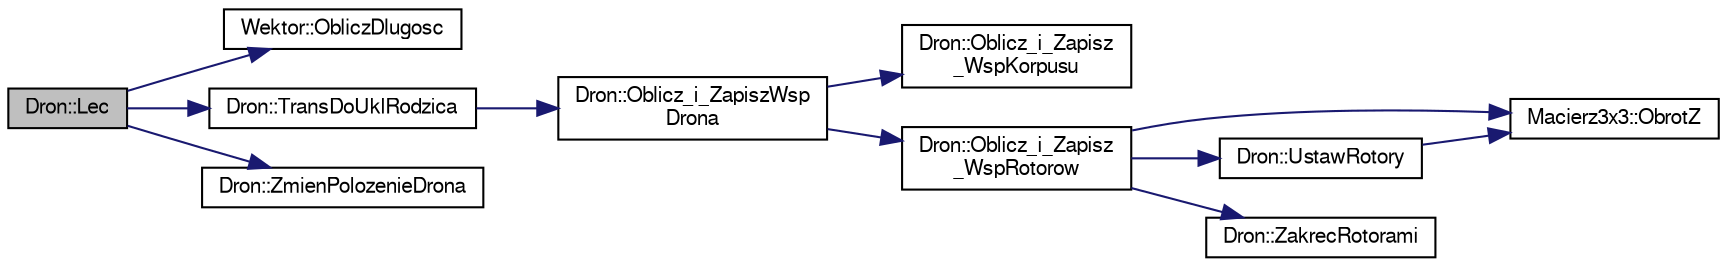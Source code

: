 digraph "Dron::Lec"
{
 // LATEX_PDF_SIZE
  edge [fontname="FreeSans",fontsize="10",labelfontname="FreeSans",labelfontsize="10"];
  node [fontname="FreeSans",fontsize="10",shape=record];
  rankdir="LR";
  Node1 [label="Dron::Lec",height=0.2,width=0.4,color="black", fillcolor="grey75", style="filled", fontcolor="black",tooltip="Metoda realizujaca lot drona."];
  Node1 -> Node2 [color="midnightblue",fontsize="10",style="solid",fontname="FreeSans"];
  Node2 [label="Wektor::ObliczDlugosc",height=0.2,width=0.4,color="black", fillcolor="white", style="filled",URL="$a00170.html#a0e87b310ac7caa6827d71ba26c49c738",tooltip="Metoda obliczajaca dlugosc wektora."];
  Node1 -> Node3 [color="midnightblue",fontsize="10",style="solid",fontname="FreeSans"];
  Node3 [label="Dron::TransDoUklRodzica",height=0.2,width=0.4,color="black", fillcolor="white", style="filled",URL="$a00130.html#aa0e058c1c55a73cccb4098d2b02bba27",tooltip="!"];
  Node3 -> Node4 [color="midnightblue",fontsize="10",style="solid",fontname="FreeSans"];
  Node4 [label="Dron::Oblicz_i_ZapiszWsp\lDrona",height=0.2,width=0.4,color="black", fillcolor="white", style="filled",URL="$a00130.html#a9cea5ba789e3ac0961846a77d909b552",tooltip="Metoda zapisujaca polozenie poszczegolnych wierzcholkow."];
  Node4 -> Node5 [color="midnightblue",fontsize="10",style="solid",fontname="FreeSans"];
  Node5 [label="Dron::Oblicz_i_Zapisz\l_WspKorpusu",height=0.2,width=0.4,color="black", fillcolor="white", style="filled",URL="$a00130.html#ae1fb7dd84aff0aee71199ab6e2ee2949",tooltip="Metody ustawiajace poszczegolne elementy."];
  Node4 -> Node6 [color="midnightblue",fontsize="10",style="solid",fontname="FreeSans"];
  Node6 [label="Dron::Oblicz_i_Zapisz\l_WspRotorow",height=0.2,width=0.4,color="black", fillcolor="white", style="filled",URL="$a00130.html#aca7c226602e49d6c233df6fdadaa8b4f",tooltip="Obliczajaca wspolrzedne rotorow drona."];
  Node6 -> Node7 [color="midnightblue",fontsize="10",style="solid",fontname="FreeSans"];
  Node7 [label="Macierz3x3::ObrotZ",height=0.2,width=0.4,color="black", fillcolor="white", style="filled",URL="$a00146.html#ab0699c8f99fa17bbcc4a7c400bed506d",tooltip="Metoda generujaca macierz obrotu wokol osi OZ."];
  Node6 -> Node8 [color="midnightblue",fontsize="10",style="solid",fontname="FreeSans"];
  Node8 [label="Dron::UstawRotory",height=0.2,width=0.4,color="black", fillcolor="white", style="filled",URL="$a00130.html#a0b811a5347c55562de665dfe45df2040",tooltip="Metoda obliczajaca polozenie rotorow."];
  Node8 -> Node7 [color="midnightblue",fontsize="10",style="solid",fontname="FreeSans"];
  Node6 -> Node9 [color="midnightblue",fontsize="10",style="solid",fontname="FreeSans"];
  Node9 [label="Dron::ZakrecRotorami",height=0.2,width=0.4,color="black", fillcolor="white", style="filled",URL="$a00130.html#a5b9d0c10ff51cd0fb749372277dbe017",tooltip="Metoda realizujaca obrot rotorow wokol wlasnej osi."];
  Node1 -> Node10 [color="midnightblue",fontsize="10",style="solid",fontname="FreeSans"];
  Node10 [label="Dron::ZmienPolozenieDrona",height=0.2,width=0.4,color="black", fillcolor="white", style="filled",URL="$a00130.html#a70329a1e382c3c78f88f79328d525c88",tooltip="Metoda przemieszczajaca drona do zadanego wektora polozenia."];
}
